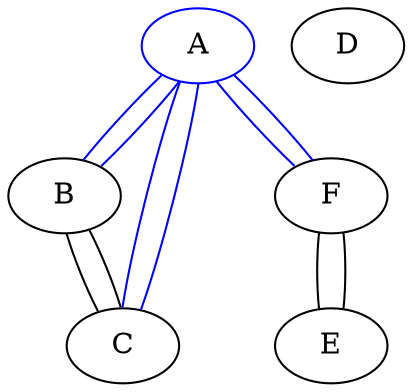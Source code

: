 graph {
A [color=blue];
B [color=black];
C [color=black];
D [color=black];
E [color=black];
F [color=black];
 A -- B [color=blue];
 A -- C [color=blue];
 A -- F [color=blue];
 B -- A [color=blue];
 B -- C [color=black];
 C -- A [color=blue];
 C -- B [color=black];
 E -- F [color=black];
 F -- A [color=blue];
 F -- E [color=black];
}
